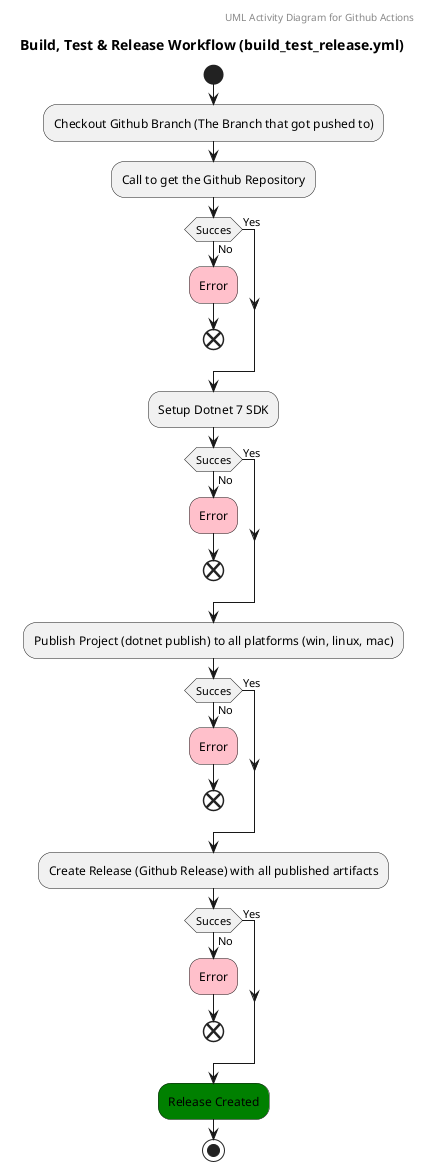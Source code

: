 @startuml
header UML Activity Diagram for Github Actions
title Build, Test & Release Workflow (build_test_release.yml)

start 
:Checkout Github Branch (The Branch that got pushed to);
:Call to get the Github Repository;


if(Succes) then (No)
    #pink:Error;
    end
else (Yes)
endif


:Setup Dotnet 7 SDK;

if(Succes) then (No)
    #pink:Error;
    end
else (Yes)
endif

:Publish Project (dotnet publish) to all platforms (win, linux, mac);

if(Succes) then (No)
    #pink:Error;
    end
else (Yes)
endif

:Create Release (Github Release) with all published artifacts;

if(Succes) then (No)
    #pink:Error;
    end
else (Yes)
endif

#green:Release Created;

stop
@enduml


